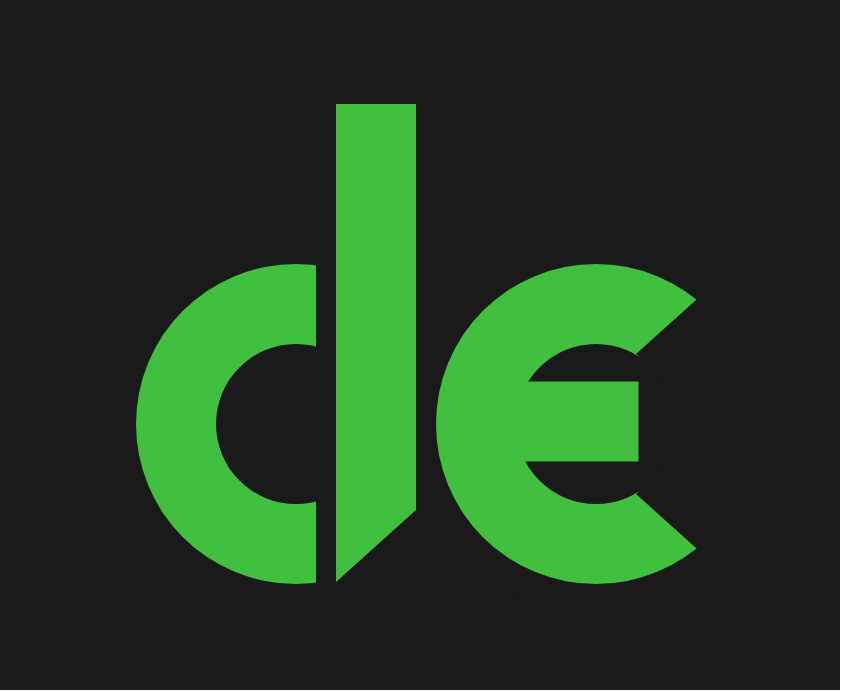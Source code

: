 <mxfile version="26.0.4" pages="2">
  <diagram name="New" id="PhxBp8120Z4Cl5BnsqYq">
    <mxGraphModel dx="1412" dy="943" grid="1" gridSize="10" guides="1" tooltips="1" connect="1" arrows="1" fold="1" page="1" pageScale="1" pageWidth="1100" pageHeight="850" math="0" shadow="0">
      <root>
        <mxCell id="0" />
        <mxCell id="1" parent="0" />
        <mxCell id="ge2YPgulV7cBcBBlR7BJ-18" value="" style="rounded=0;whiteSpace=wrap;html=1;strokeColor=none;fillColor=#1A1A1A;" parent="1" vertex="1">
          <mxGeometry x="340" y="253" width="420" height="345" as="geometry" />
        </mxCell>
        <mxCell id="bBQ99zTTNxXr6fQDOutO-1" value="" style="ellipse;whiteSpace=wrap;html=1;aspect=fixed;strokeColor=none;fillColor=#41BF3F;" parent="1" vertex="1">
          <mxGeometry x="408" y="385" width="160" height="160" as="geometry" />
        </mxCell>
        <mxCell id="ge2YPgulV7cBcBBlR7BJ-4" value="" style="rounded=0;whiteSpace=wrap;html=1;fontColor=light-dark(#000000,#41BF3F);strokeColor=none;fillColor=#1A1A1A;" parent="1" vertex="1">
          <mxGeometry x="498" y="305" width="70" height="240" as="geometry" />
        </mxCell>
        <mxCell id="ge2YPgulV7cBcBBlR7BJ-6" value="" style="ellipse;whiteSpace=wrap;html=1;aspect=fixed;strokeColor=none;fillColor=#41BF3F;" parent="1" vertex="1">
          <mxGeometry x="558" y="385" width="160" height="160" as="geometry" />
        </mxCell>
        <mxCell id="ge2YPgulV7cBcBBlR7BJ-7" value="" style="ellipse;whiteSpace=wrap;html=1;aspect=fixed;strokeColor=none;fillColor=#1A1A1A;" parent="1" vertex="1">
          <mxGeometry x="598" y="425" width="80" height="80" as="geometry" />
        </mxCell>
        <mxCell id="ge2YPgulV7cBcBBlR7BJ-10" value="" style="rounded=0;whiteSpace=wrap;html=1;fontColor=light-dark(#000000,#41BF3F);strokeColor=none;fillColor=#41BF3F;rotation=90;" parent="1" vertex="1">
          <mxGeometry x="598" y="422.5" width="40" height="82.5" as="geometry" />
        </mxCell>
        <mxCell id="ge2YPgulV7cBcBBlR7BJ-11" value="" style="rounded=0;whiteSpace=wrap;html=1;fontColor=light-dark(#000000,#41BF3F);strokeColor=none;fillColor=#1A1A1A;rotation=90;" parent="1" vertex="1">
          <mxGeometry x="657.68" y="444.68" width="60" height="38.12" as="geometry" />
        </mxCell>
        <mxCell id="ge2YPgulV7cBcBBlR7BJ-16" value="" style="rhombus;whiteSpace=wrap;html=1;fillColor=#1A1A1A;strokeColor=none;" parent="1" vertex="1">
          <mxGeometry x="498" y="505" width="100" height="90" as="geometry" />
        </mxCell>
        <mxCell id="bBQ99zTTNxXr6fQDOutO-2" value="" style="ellipse;whiteSpace=wrap;html=1;aspect=fixed;strokeColor=none;fillColor=#1A1A1A;" parent="1" vertex="1">
          <mxGeometry x="448" y="425" width="80" height="80" as="geometry" />
        </mxCell>
        <mxCell id="bBQ99zTTNxXr6fQDOutO-3" value="" style="rhombus;whiteSpace=wrap;html=1;fillColor=#1A1A1A;strokeColor=none;" parent="1" vertex="1">
          <mxGeometry x="658" y="385" width="100" height="90" as="geometry" />
        </mxCell>
        <mxCell id="bBQ99zTTNxXr6fQDOutO-4" value="" style="rhombus;whiteSpace=wrap;html=1;fillColor=#1A1A1A;strokeColor=none;" parent="1" vertex="1">
          <mxGeometry x="658" y="455" width="100" height="90" as="geometry" />
        </mxCell>
        <mxCell id="ge2YPgulV7cBcBBlR7BJ-8" value="" style="rounded=0;whiteSpace=wrap;html=1;fontColor=light-dark(#000000,#41BF3F);strokeColor=none;fillColor=#41BF3F;" parent="1" vertex="1">
          <mxGeometry x="508" y="305" width="40" height="240" as="geometry" />
        </mxCell>
        <mxCell id="Vphv5ek3nttsLZ2UZTz0-1" value="" style="rhombus;whiteSpace=wrap;html=1;fillColor=#1A1A1A;strokeColor=none;" vertex="1" parent="1">
          <mxGeometry x="498" y="508" width="100" height="90" as="geometry" />
        </mxCell>
      </root>
    </mxGraphModel>
  </diagram>
  <diagram id="_UeO1QaB6mwGwC1WNfeM" name="Old">
    <mxGraphModel dx="1412" dy="943" grid="1" gridSize="10" guides="1" tooltips="1" connect="1" arrows="1" fold="1" page="1" pageScale="1" pageWidth="1100" pageHeight="850" math="0" shadow="0">
      <root>
        <mxCell id="0" />
        <mxCell id="1" parent="0" />
        <mxCell id="F-7m9K_xQbQWjPcU-jO5-1" value="E" style="text;html=1;align=center;verticalAlign=middle;whiteSpace=wrap;rounded=0;fontSize=240;fontFamily=Avenir;fontStyle=1;fontColor=#40bf40;container=0;" vertex="1" parent="1">
          <mxGeometry x="503" y="305" width="200" height="240" as="geometry" />
        </mxCell>
        <mxCell id="F-7m9K_xQbQWjPcU-jO5-2" value="D" style="text;html=1;align=center;verticalAlign=middle;whiteSpace=wrap;rounded=0;fontSize=240;fontFamily=Avenir;fontStyle=1;fontColor=#375492;container=0;" vertex="1" parent="1">
          <mxGeometry x="398" y="305" width="200" height="240" as="geometry" />
        </mxCell>
      </root>
    </mxGraphModel>
  </diagram>
</mxfile>
